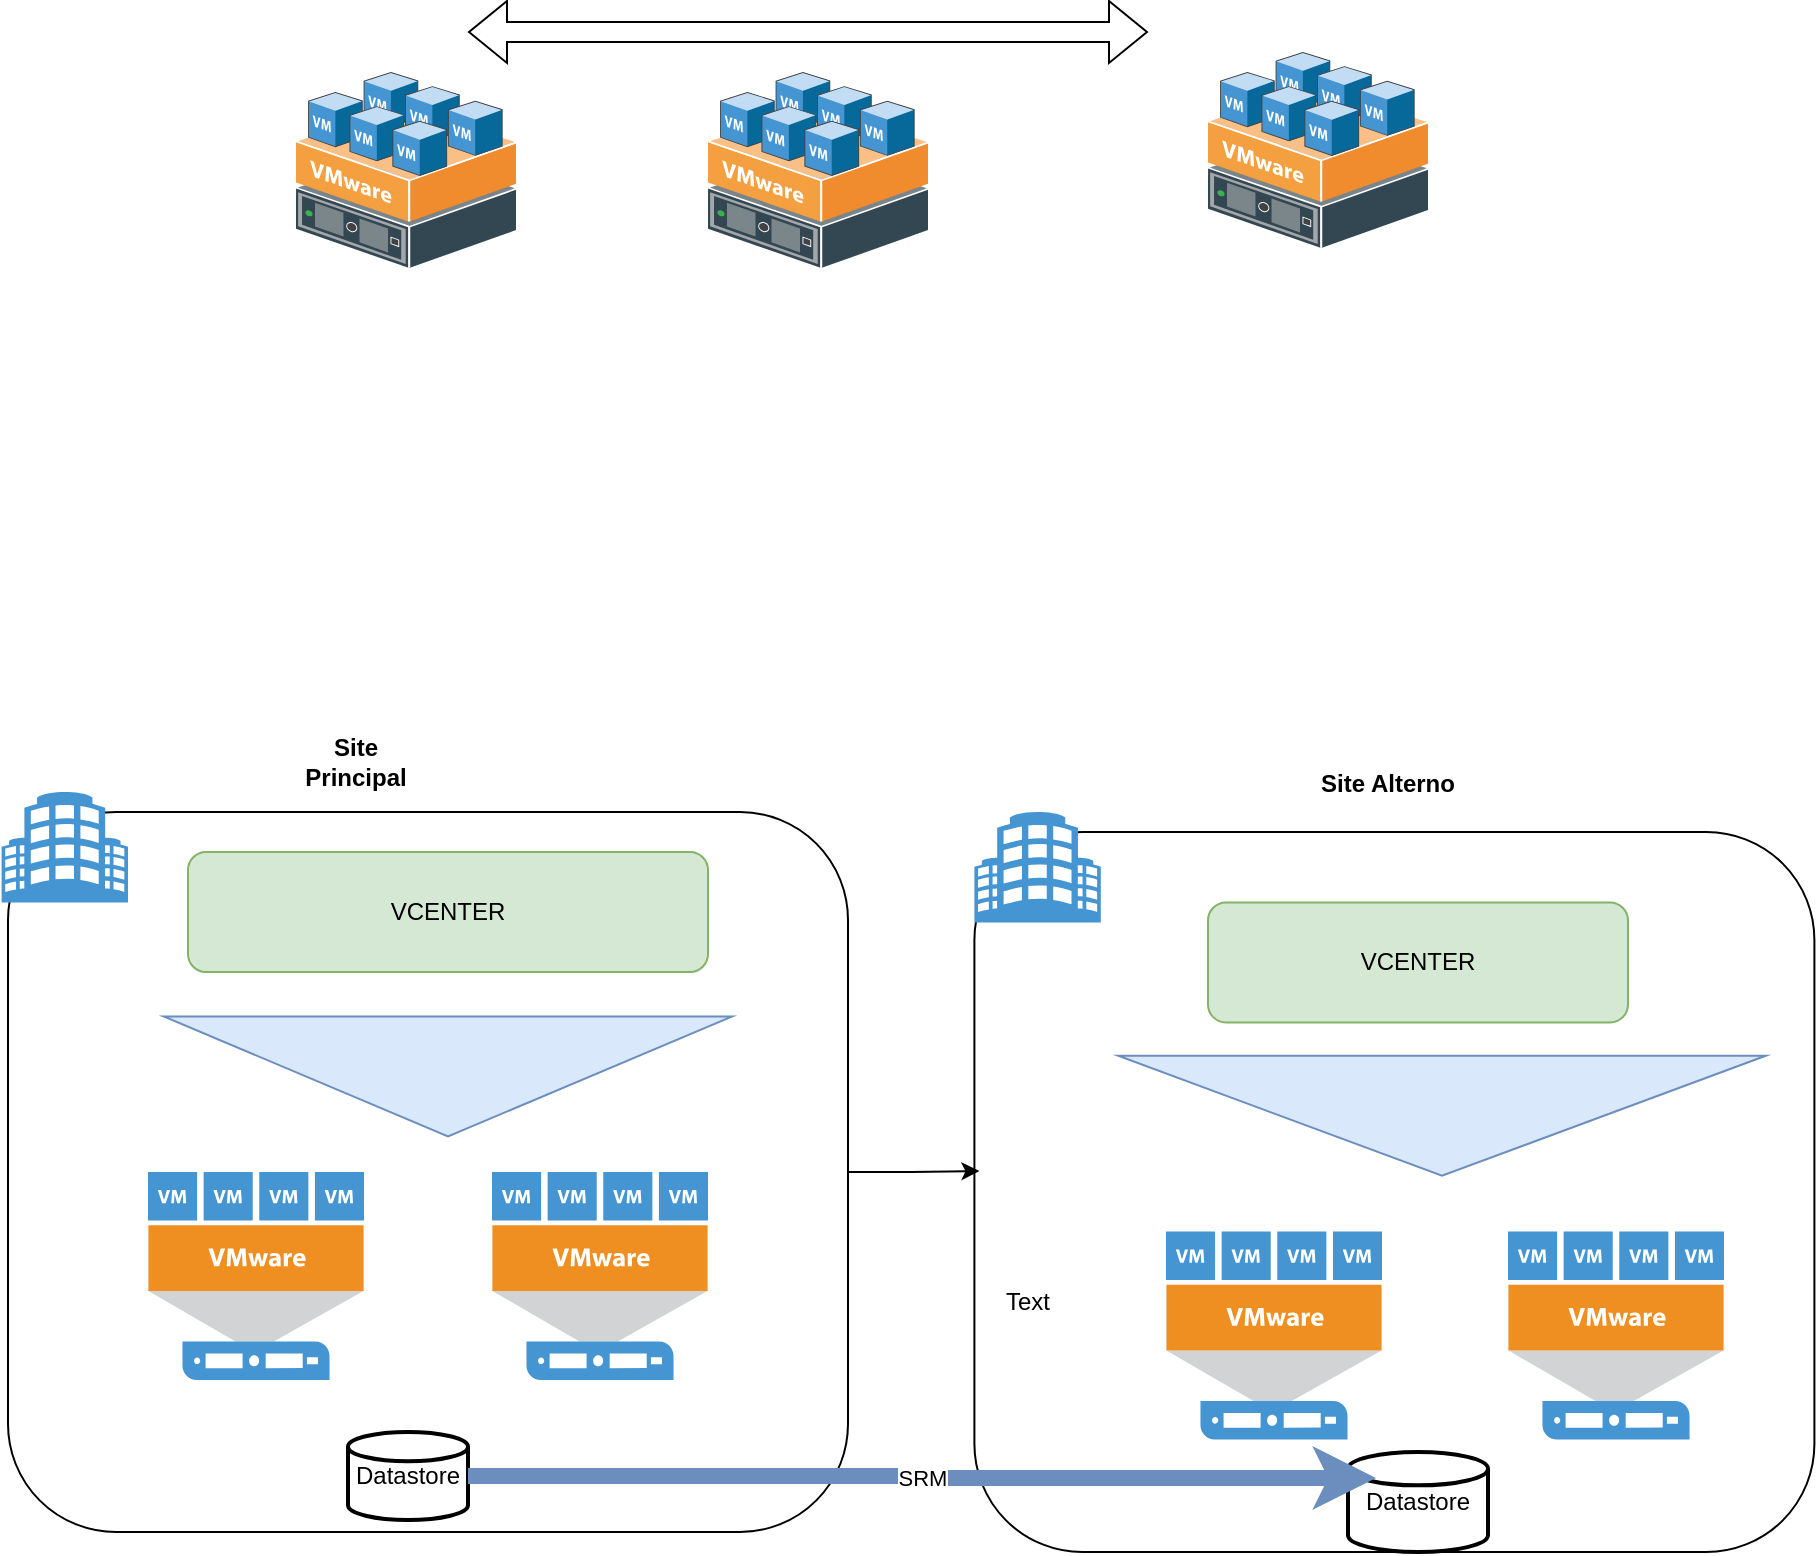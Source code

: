 <mxfile version="24.5.3" type="device">
  <diagram name="Página-1" id="UdEidBOJDZGr_NqOZe4f">
    <mxGraphModel dx="1054" dy="1744" grid="1" gridSize="10" guides="1" tooltips="1" connect="1" arrows="1" fold="1" page="1" pageScale="1" pageWidth="827" pageHeight="1169" math="0" shadow="0">
      <root>
        <mxCell id="0" />
        <mxCell id="1" parent="0" />
        <mxCell id="8_XGDFod1qkSy502GI1f-10" value="" style="rounded=1;whiteSpace=wrap;html=1;" vertex="1" parent="1">
          <mxGeometry x="80" y="50" width="420" height="360" as="geometry" />
        </mxCell>
        <mxCell id="8_XGDFod1qkSy502GI1f-2" value="" style="pointerEvents=1;shadow=0;dashed=0;html=1;strokeColor=none;fillColor=#4495D1;labelPosition=center;verticalLabelPosition=bottom;verticalAlign=top;align=center;outlineConnect=0;shape=mxgraph.veeam.vmware_host;" vertex="1" parent="1">
          <mxGeometry x="150" y="230" width="108" height="104" as="geometry" />
        </mxCell>
        <mxCell id="8_XGDFod1qkSy502GI1f-3" value="" style="pointerEvents=1;shadow=0;dashed=0;html=1;strokeColor=none;fillColor=#4495D1;labelPosition=center;verticalLabelPosition=bottom;verticalAlign=top;align=center;outlineConnect=0;shape=mxgraph.veeam.vmware_host;" vertex="1" parent="1">
          <mxGeometry x="322" y="230" width="108" height="104" as="geometry" />
        </mxCell>
        <mxCell id="8_XGDFod1qkSy502GI1f-5" value="VCENTER" style="rounded=1;whiteSpace=wrap;html=1;fillColor=#d5e8d4;strokeColor=#82b366;" vertex="1" parent="1">
          <mxGeometry x="170" y="70" width="260" height="60" as="geometry" />
        </mxCell>
        <mxCell id="8_XGDFod1qkSy502GI1f-6" value="" style="triangle;whiteSpace=wrap;html=1;rotation=90;fillColor=#dae8fc;strokeColor=#6c8ebf;" vertex="1" parent="1">
          <mxGeometry x="270" y="40" width="60" height="284.38" as="geometry" />
        </mxCell>
        <mxCell id="8_XGDFod1qkSy502GI1f-11" value="" style="shadow=0;dashed=0;html=1;strokeColor=none;fillColor=#4495D1;labelPosition=center;verticalLabelPosition=bottom;verticalAlign=top;align=center;outlineConnect=0;shape=mxgraph.veeam.building;" vertex="1" parent="1">
          <mxGeometry x="76.8" y="40" width="63.2" height="55.2" as="geometry" />
        </mxCell>
        <mxCell id="8_XGDFod1qkSy502GI1f-17" value="" style="rounded=1;whiteSpace=wrap;html=1;" vertex="1" parent="1">
          <mxGeometry x="563.2" y="60.0" width="420" height="360" as="geometry" />
        </mxCell>
        <mxCell id="8_XGDFod1qkSy502GI1f-18" value="" style="pointerEvents=1;shadow=0;dashed=0;html=1;strokeColor=none;fillColor=#4495D1;labelPosition=center;verticalLabelPosition=bottom;verticalAlign=top;align=center;outlineConnect=0;shape=mxgraph.veeam.vmware_host;" vertex="1" parent="1">
          <mxGeometry x="659" y="259.75" width="108" height="104" as="geometry" />
        </mxCell>
        <mxCell id="8_XGDFod1qkSy502GI1f-19" value="" style="pointerEvents=1;shadow=0;dashed=0;html=1;strokeColor=none;fillColor=#4495D1;labelPosition=center;verticalLabelPosition=bottom;verticalAlign=top;align=center;outlineConnect=0;shape=mxgraph.veeam.vmware_host;" vertex="1" parent="1">
          <mxGeometry x="830" y="259.75" width="108" height="104" as="geometry" />
        </mxCell>
        <mxCell id="8_XGDFod1qkSy502GI1f-20" value="VCENTER" style="rounded=1;whiteSpace=wrap;html=1;fillColor=#d5e8d4;strokeColor=#82b366;" vertex="1" parent="1">
          <mxGeometry x="680" y="95.2" width="210" height="60" as="geometry" />
        </mxCell>
        <mxCell id="8_XGDFod1qkSy502GI1f-21" value="" style="triangle;whiteSpace=wrap;html=1;rotation=90;fillColor=#dae8fc;strokeColor=#6c8ebf;" vertex="1" parent="1">
          <mxGeometry x="767.0" y="40" width="60" height="323.75" as="geometry" />
        </mxCell>
        <mxCell id="8_XGDFod1qkSy502GI1f-22" value="" style="shadow=0;dashed=0;html=1;strokeColor=none;fillColor=#4495D1;labelPosition=center;verticalLabelPosition=bottom;verticalAlign=top;align=center;outlineConnect=0;shape=mxgraph.veeam.building;" vertex="1" parent="1">
          <mxGeometry x="563.2" y="50" width="63.2" height="55.2" as="geometry" />
        </mxCell>
        <mxCell id="8_XGDFod1qkSy502GI1f-23" value="Text" style="text;html=1;align=center;verticalAlign=middle;whiteSpace=wrap;rounded=0;" vertex="1" parent="1">
          <mxGeometry x="560" y="280" width="60" height="30" as="geometry" />
        </mxCell>
        <mxCell id="8_XGDFod1qkSy502GI1f-24" value="&lt;b&gt;Site Alterno&lt;/b&gt;" style="text;html=1;align=center;verticalAlign=middle;whiteSpace=wrap;rounded=0;" vertex="1" parent="1">
          <mxGeometry x="720" y="20.63" width="100" height="30" as="geometry" />
        </mxCell>
        <mxCell id="8_XGDFod1qkSy502GI1f-25" value="&lt;b&gt;Site Principal&lt;/b&gt;" style="text;html=1;align=center;verticalAlign=middle;whiteSpace=wrap;rounded=0;" vertex="1" parent="1">
          <mxGeometry x="224.38" y="10" width="60" height="30" as="geometry" />
        </mxCell>
        <mxCell id="8_XGDFod1qkSy502GI1f-28" style="edgeStyle=orthogonalEdgeStyle;rounded=0;orthogonalLoop=1;jettySize=auto;html=1;entryX=0.006;entryY=0.471;entryDx=0;entryDy=0;entryPerimeter=0;" edge="1" parent="1" source="8_XGDFod1qkSy502GI1f-10" target="8_XGDFod1qkSy502GI1f-17">
          <mxGeometry relative="1" as="geometry" />
        </mxCell>
        <mxCell id="8_XGDFod1qkSy502GI1f-31" value="" style="shadow=0;dashed=0;html=1;labelPosition=center;verticalLabelPosition=bottom;verticalAlign=top;align=center;outlineConnect=0;shape=mxgraph.veeam.3d.vmware_host;" vertex="1" parent="1">
          <mxGeometry x="224" y="-320" width="110" height="98" as="geometry" />
        </mxCell>
        <mxCell id="8_XGDFod1qkSy502GI1f-32" value="" style="shadow=0;dashed=0;html=1;labelPosition=center;verticalLabelPosition=bottom;verticalAlign=top;align=center;outlineConnect=0;shape=mxgraph.veeam.3d.vmware_host;" vertex="1" parent="1">
          <mxGeometry x="430" y="-320" width="110" height="98" as="geometry" />
        </mxCell>
        <mxCell id="8_XGDFod1qkSy502GI1f-33" value="" style="shadow=0;dashed=0;html=1;labelPosition=center;verticalLabelPosition=bottom;verticalAlign=top;align=center;outlineConnect=0;shape=mxgraph.veeam.3d.vmware_host;" vertex="1" parent="1">
          <mxGeometry x="680" y="-330" width="110" height="98" as="geometry" />
        </mxCell>
        <mxCell id="8_XGDFod1qkSy502GI1f-34" value="Datastore" style="strokeWidth=2;html=1;shape=mxgraph.flowchart.database;whiteSpace=wrap;" vertex="1" parent="1">
          <mxGeometry x="250" y="360" width="60" height="44" as="geometry" />
        </mxCell>
        <mxCell id="8_XGDFod1qkSy502GI1f-38" value="Datastore" style="strokeWidth=2;html=1;shape=mxgraph.flowchart.database;whiteSpace=wrap;" vertex="1" parent="1">
          <mxGeometry x="750" y="370" width="70" height="50" as="geometry" />
        </mxCell>
        <mxCell id="8_XGDFod1qkSy502GI1f-40" value="" style="shape=flexArrow;endArrow=classic;startArrow=classic;html=1;rounded=0;" edge="1" parent="1">
          <mxGeometry width="100" height="100" relative="1" as="geometry">
            <mxPoint x="310" y="-340" as="sourcePoint" />
            <mxPoint x="650" y="-340" as="targetPoint" />
          </mxGeometry>
        </mxCell>
        <mxCell id="8_XGDFod1qkSy502GI1f-41" value="SRM" style="edgeStyle=orthogonalEdgeStyle;rounded=0;orthogonalLoop=1;jettySize=auto;html=1;entryX=0.2;entryY=0.26;entryDx=0;entryDy=0;entryPerimeter=0;fillColor=#dae8fc;strokeColor=#6c8ebf;strokeWidth=8;" edge="1" parent="1" source="8_XGDFod1qkSy502GI1f-34" target="8_XGDFod1qkSy502GI1f-38">
          <mxGeometry relative="1" as="geometry" />
        </mxCell>
      </root>
    </mxGraphModel>
  </diagram>
</mxfile>
